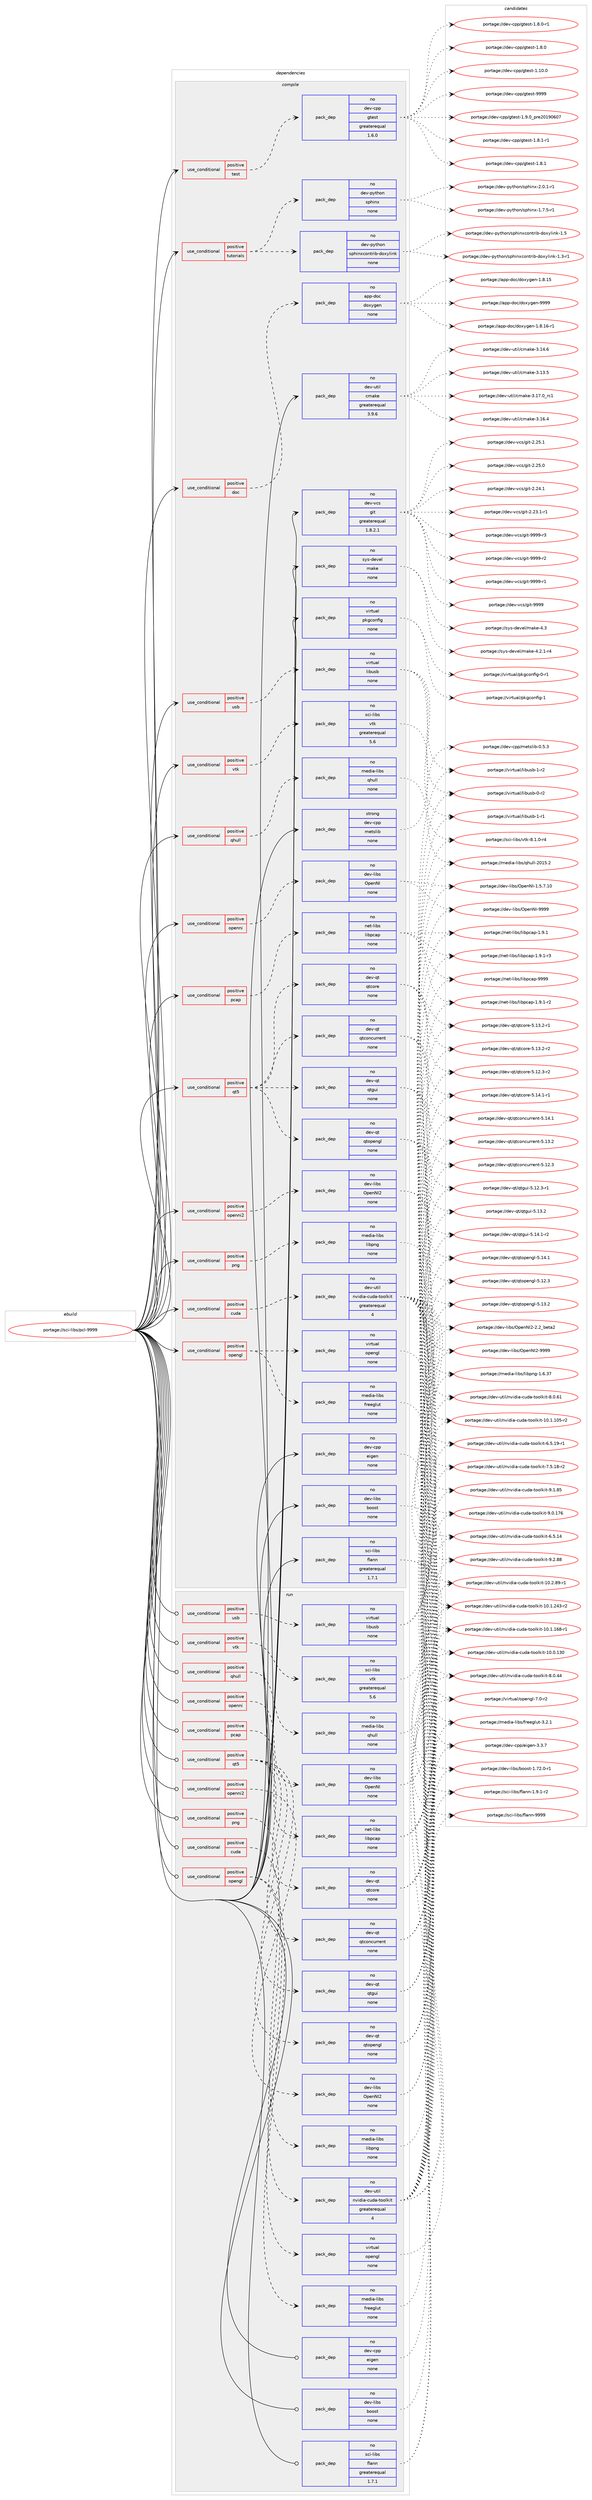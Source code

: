 digraph prolog {

# *************
# Graph options
# *************

newrank=true;
concentrate=true;
compound=true;
graph [rankdir=LR,fontname=Helvetica,fontsize=10,ranksep=1.5];#, ranksep=2.5, nodesep=0.2];
edge  [arrowhead=vee];
node  [fontname=Helvetica,fontsize=10];

# **********
# The ebuild
# **********

subgraph cluster_leftcol {
color=gray;
rank=same;
label=<<i>ebuild</i>>;
id [label="portage://sci-libs/pcl-9999", color=red, width=4, href="../sci-libs/pcl-9999.svg"];
}

# ****************
# The dependencies
# ****************

subgraph cluster_midcol {
color=gray;
label=<<i>dependencies</i>>;
subgraph cluster_compile {
fillcolor="#eeeeee";
style=filled;
label=<<i>compile</i>>;
subgraph cond17605 {
dependency88338 [label=<<TABLE BORDER="0" CELLBORDER="1" CELLSPACING="0" CELLPADDING="4"><TR><TD ROWSPAN="3" CELLPADDING="10">use_conditional</TD></TR><TR><TD>positive</TD></TR><TR><TD>cuda</TD></TR></TABLE>>, shape=none, color=red];
subgraph pack69238 {
dependency88339 [label=<<TABLE BORDER="0" CELLBORDER="1" CELLSPACING="0" CELLPADDING="4" WIDTH="220"><TR><TD ROWSPAN="6" CELLPADDING="30">pack_dep</TD></TR><TR><TD WIDTH="110">no</TD></TR><TR><TD>dev-util</TD></TR><TR><TD>nvidia-cuda-toolkit</TD></TR><TR><TD>greaterequal</TD></TR><TR><TD>4</TD></TR></TABLE>>, shape=none, color=blue];
}
dependency88338:e -> dependency88339:w [weight=20,style="dashed",arrowhead="vee"];
}
id:e -> dependency88338:w [weight=20,style="solid",arrowhead="vee"];
subgraph cond17606 {
dependency88340 [label=<<TABLE BORDER="0" CELLBORDER="1" CELLSPACING="0" CELLPADDING="4"><TR><TD ROWSPAN="3" CELLPADDING="10">use_conditional</TD></TR><TR><TD>positive</TD></TR><TR><TD>doc</TD></TR></TABLE>>, shape=none, color=red];
subgraph pack69239 {
dependency88341 [label=<<TABLE BORDER="0" CELLBORDER="1" CELLSPACING="0" CELLPADDING="4" WIDTH="220"><TR><TD ROWSPAN="6" CELLPADDING="30">pack_dep</TD></TR><TR><TD WIDTH="110">no</TD></TR><TR><TD>app-doc</TD></TR><TR><TD>doxygen</TD></TR><TR><TD>none</TD></TR><TR><TD></TD></TR></TABLE>>, shape=none, color=blue];
}
dependency88340:e -> dependency88341:w [weight=20,style="dashed",arrowhead="vee"];
}
id:e -> dependency88340:w [weight=20,style="solid",arrowhead="vee"];
subgraph cond17607 {
dependency88342 [label=<<TABLE BORDER="0" CELLBORDER="1" CELLSPACING="0" CELLPADDING="4"><TR><TD ROWSPAN="3" CELLPADDING="10">use_conditional</TD></TR><TR><TD>positive</TD></TR><TR><TD>opengl</TD></TR></TABLE>>, shape=none, color=red];
subgraph pack69240 {
dependency88343 [label=<<TABLE BORDER="0" CELLBORDER="1" CELLSPACING="0" CELLPADDING="4" WIDTH="220"><TR><TD ROWSPAN="6" CELLPADDING="30">pack_dep</TD></TR><TR><TD WIDTH="110">no</TD></TR><TR><TD>virtual</TD></TR><TR><TD>opengl</TD></TR><TR><TD>none</TD></TR><TR><TD></TD></TR></TABLE>>, shape=none, color=blue];
}
dependency88342:e -> dependency88343:w [weight=20,style="dashed",arrowhead="vee"];
subgraph pack69241 {
dependency88344 [label=<<TABLE BORDER="0" CELLBORDER="1" CELLSPACING="0" CELLPADDING="4" WIDTH="220"><TR><TD ROWSPAN="6" CELLPADDING="30">pack_dep</TD></TR><TR><TD WIDTH="110">no</TD></TR><TR><TD>media-libs</TD></TR><TR><TD>freeglut</TD></TR><TR><TD>none</TD></TR><TR><TD></TD></TR></TABLE>>, shape=none, color=blue];
}
dependency88342:e -> dependency88344:w [weight=20,style="dashed",arrowhead="vee"];
}
id:e -> dependency88342:w [weight=20,style="solid",arrowhead="vee"];
subgraph cond17608 {
dependency88345 [label=<<TABLE BORDER="0" CELLBORDER="1" CELLSPACING="0" CELLPADDING="4"><TR><TD ROWSPAN="3" CELLPADDING="10">use_conditional</TD></TR><TR><TD>positive</TD></TR><TR><TD>openni</TD></TR></TABLE>>, shape=none, color=red];
subgraph pack69242 {
dependency88346 [label=<<TABLE BORDER="0" CELLBORDER="1" CELLSPACING="0" CELLPADDING="4" WIDTH="220"><TR><TD ROWSPAN="6" CELLPADDING="30">pack_dep</TD></TR><TR><TD WIDTH="110">no</TD></TR><TR><TD>dev-libs</TD></TR><TR><TD>OpenNI</TD></TR><TR><TD>none</TD></TR><TR><TD></TD></TR></TABLE>>, shape=none, color=blue];
}
dependency88345:e -> dependency88346:w [weight=20,style="dashed",arrowhead="vee"];
}
id:e -> dependency88345:w [weight=20,style="solid",arrowhead="vee"];
subgraph cond17609 {
dependency88347 [label=<<TABLE BORDER="0" CELLBORDER="1" CELLSPACING="0" CELLPADDING="4"><TR><TD ROWSPAN="3" CELLPADDING="10">use_conditional</TD></TR><TR><TD>positive</TD></TR><TR><TD>openni2</TD></TR></TABLE>>, shape=none, color=red];
subgraph pack69243 {
dependency88348 [label=<<TABLE BORDER="0" CELLBORDER="1" CELLSPACING="0" CELLPADDING="4" WIDTH="220"><TR><TD ROWSPAN="6" CELLPADDING="30">pack_dep</TD></TR><TR><TD WIDTH="110">no</TD></TR><TR><TD>dev-libs</TD></TR><TR><TD>OpenNI2</TD></TR><TR><TD>none</TD></TR><TR><TD></TD></TR></TABLE>>, shape=none, color=blue];
}
dependency88347:e -> dependency88348:w [weight=20,style="dashed",arrowhead="vee"];
}
id:e -> dependency88347:w [weight=20,style="solid",arrowhead="vee"];
subgraph cond17610 {
dependency88349 [label=<<TABLE BORDER="0" CELLBORDER="1" CELLSPACING="0" CELLPADDING="4"><TR><TD ROWSPAN="3" CELLPADDING="10">use_conditional</TD></TR><TR><TD>positive</TD></TR><TR><TD>pcap</TD></TR></TABLE>>, shape=none, color=red];
subgraph pack69244 {
dependency88350 [label=<<TABLE BORDER="0" CELLBORDER="1" CELLSPACING="0" CELLPADDING="4" WIDTH="220"><TR><TD ROWSPAN="6" CELLPADDING="30">pack_dep</TD></TR><TR><TD WIDTH="110">no</TD></TR><TR><TD>net-libs</TD></TR><TR><TD>libpcap</TD></TR><TR><TD>none</TD></TR><TR><TD></TD></TR></TABLE>>, shape=none, color=blue];
}
dependency88349:e -> dependency88350:w [weight=20,style="dashed",arrowhead="vee"];
}
id:e -> dependency88349:w [weight=20,style="solid",arrowhead="vee"];
subgraph cond17611 {
dependency88351 [label=<<TABLE BORDER="0" CELLBORDER="1" CELLSPACING="0" CELLPADDING="4"><TR><TD ROWSPAN="3" CELLPADDING="10">use_conditional</TD></TR><TR><TD>positive</TD></TR><TR><TD>png</TD></TR></TABLE>>, shape=none, color=red];
subgraph pack69245 {
dependency88352 [label=<<TABLE BORDER="0" CELLBORDER="1" CELLSPACING="0" CELLPADDING="4" WIDTH="220"><TR><TD ROWSPAN="6" CELLPADDING="30">pack_dep</TD></TR><TR><TD WIDTH="110">no</TD></TR><TR><TD>media-libs</TD></TR><TR><TD>libpng</TD></TR><TR><TD>none</TD></TR><TR><TD></TD></TR></TABLE>>, shape=none, color=blue];
}
dependency88351:e -> dependency88352:w [weight=20,style="dashed",arrowhead="vee"];
}
id:e -> dependency88351:w [weight=20,style="solid",arrowhead="vee"];
subgraph cond17612 {
dependency88353 [label=<<TABLE BORDER="0" CELLBORDER="1" CELLSPACING="0" CELLPADDING="4"><TR><TD ROWSPAN="3" CELLPADDING="10">use_conditional</TD></TR><TR><TD>positive</TD></TR><TR><TD>qhull</TD></TR></TABLE>>, shape=none, color=red];
subgraph pack69246 {
dependency88354 [label=<<TABLE BORDER="0" CELLBORDER="1" CELLSPACING="0" CELLPADDING="4" WIDTH="220"><TR><TD ROWSPAN="6" CELLPADDING="30">pack_dep</TD></TR><TR><TD WIDTH="110">no</TD></TR><TR><TD>media-libs</TD></TR><TR><TD>qhull</TD></TR><TR><TD>none</TD></TR><TR><TD></TD></TR></TABLE>>, shape=none, color=blue];
}
dependency88353:e -> dependency88354:w [weight=20,style="dashed",arrowhead="vee"];
}
id:e -> dependency88353:w [weight=20,style="solid",arrowhead="vee"];
subgraph cond17613 {
dependency88355 [label=<<TABLE BORDER="0" CELLBORDER="1" CELLSPACING="0" CELLPADDING="4"><TR><TD ROWSPAN="3" CELLPADDING="10">use_conditional</TD></TR><TR><TD>positive</TD></TR><TR><TD>qt5</TD></TR></TABLE>>, shape=none, color=red];
subgraph pack69247 {
dependency88356 [label=<<TABLE BORDER="0" CELLBORDER="1" CELLSPACING="0" CELLPADDING="4" WIDTH="220"><TR><TD ROWSPAN="6" CELLPADDING="30">pack_dep</TD></TR><TR><TD WIDTH="110">no</TD></TR><TR><TD>dev-qt</TD></TR><TR><TD>qtgui</TD></TR><TR><TD>none</TD></TR><TR><TD></TD></TR></TABLE>>, shape=none, color=blue];
}
dependency88355:e -> dependency88356:w [weight=20,style="dashed",arrowhead="vee"];
subgraph pack69248 {
dependency88357 [label=<<TABLE BORDER="0" CELLBORDER="1" CELLSPACING="0" CELLPADDING="4" WIDTH="220"><TR><TD ROWSPAN="6" CELLPADDING="30">pack_dep</TD></TR><TR><TD WIDTH="110">no</TD></TR><TR><TD>dev-qt</TD></TR><TR><TD>qtcore</TD></TR><TR><TD>none</TD></TR><TR><TD></TD></TR></TABLE>>, shape=none, color=blue];
}
dependency88355:e -> dependency88357:w [weight=20,style="dashed",arrowhead="vee"];
subgraph pack69249 {
dependency88358 [label=<<TABLE BORDER="0" CELLBORDER="1" CELLSPACING="0" CELLPADDING="4" WIDTH="220"><TR><TD ROWSPAN="6" CELLPADDING="30">pack_dep</TD></TR><TR><TD WIDTH="110">no</TD></TR><TR><TD>dev-qt</TD></TR><TR><TD>qtconcurrent</TD></TR><TR><TD>none</TD></TR><TR><TD></TD></TR></TABLE>>, shape=none, color=blue];
}
dependency88355:e -> dependency88358:w [weight=20,style="dashed",arrowhead="vee"];
subgraph pack69250 {
dependency88359 [label=<<TABLE BORDER="0" CELLBORDER="1" CELLSPACING="0" CELLPADDING="4" WIDTH="220"><TR><TD ROWSPAN="6" CELLPADDING="30">pack_dep</TD></TR><TR><TD WIDTH="110">no</TD></TR><TR><TD>dev-qt</TD></TR><TR><TD>qtopengl</TD></TR><TR><TD>none</TD></TR><TR><TD></TD></TR></TABLE>>, shape=none, color=blue];
}
dependency88355:e -> dependency88359:w [weight=20,style="dashed",arrowhead="vee"];
}
id:e -> dependency88355:w [weight=20,style="solid",arrowhead="vee"];
subgraph cond17614 {
dependency88360 [label=<<TABLE BORDER="0" CELLBORDER="1" CELLSPACING="0" CELLPADDING="4"><TR><TD ROWSPAN="3" CELLPADDING="10">use_conditional</TD></TR><TR><TD>positive</TD></TR><TR><TD>test</TD></TR></TABLE>>, shape=none, color=red];
subgraph pack69251 {
dependency88361 [label=<<TABLE BORDER="0" CELLBORDER="1" CELLSPACING="0" CELLPADDING="4" WIDTH="220"><TR><TD ROWSPAN="6" CELLPADDING="30">pack_dep</TD></TR><TR><TD WIDTH="110">no</TD></TR><TR><TD>dev-cpp</TD></TR><TR><TD>gtest</TD></TR><TR><TD>greaterequal</TD></TR><TR><TD>1.6.0</TD></TR></TABLE>>, shape=none, color=blue];
}
dependency88360:e -> dependency88361:w [weight=20,style="dashed",arrowhead="vee"];
}
id:e -> dependency88360:w [weight=20,style="solid",arrowhead="vee"];
subgraph cond17615 {
dependency88362 [label=<<TABLE BORDER="0" CELLBORDER="1" CELLSPACING="0" CELLPADDING="4"><TR><TD ROWSPAN="3" CELLPADDING="10">use_conditional</TD></TR><TR><TD>positive</TD></TR><TR><TD>tutorials</TD></TR></TABLE>>, shape=none, color=red];
subgraph pack69252 {
dependency88363 [label=<<TABLE BORDER="0" CELLBORDER="1" CELLSPACING="0" CELLPADDING="4" WIDTH="220"><TR><TD ROWSPAN="6" CELLPADDING="30">pack_dep</TD></TR><TR><TD WIDTH="110">no</TD></TR><TR><TD>dev-python</TD></TR><TR><TD>sphinx</TD></TR><TR><TD>none</TD></TR><TR><TD></TD></TR></TABLE>>, shape=none, color=blue];
}
dependency88362:e -> dependency88363:w [weight=20,style="dashed",arrowhead="vee"];
subgraph pack69253 {
dependency88364 [label=<<TABLE BORDER="0" CELLBORDER="1" CELLSPACING="0" CELLPADDING="4" WIDTH="220"><TR><TD ROWSPAN="6" CELLPADDING="30">pack_dep</TD></TR><TR><TD WIDTH="110">no</TD></TR><TR><TD>dev-python</TD></TR><TR><TD>sphinxcontrib-doxylink</TD></TR><TR><TD>none</TD></TR><TR><TD></TD></TR></TABLE>>, shape=none, color=blue];
}
dependency88362:e -> dependency88364:w [weight=20,style="dashed",arrowhead="vee"];
}
id:e -> dependency88362:w [weight=20,style="solid",arrowhead="vee"];
subgraph cond17616 {
dependency88365 [label=<<TABLE BORDER="0" CELLBORDER="1" CELLSPACING="0" CELLPADDING="4"><TR><TD ROWSPAN="3" CELLPADDING="10">use_conditional</TD></TR><TR><TD>positive</TD></TR><TR><TD>usb</TD></TR></TABLE>>, shape=none, color=red];
subgraph pack69254 {
dependency88366 [label=<<TABLE BORDER="0" CELLBORDER="1" CELLSPACING="0" CELLPADDING="4" WIDTH="220"><TR><TD ROWSPAN="6" CELLPADDING="30">pack_dep</TD></TR><TR><TD WIDTH="110">no</TD></TR><TR><TD>virtual</TD></TR><TR><TD>libusb</TD></TR><TR><TD>none</TD></TR><TR><TD></TD></TR></TABLE>>, shape=none, color=blue];
}
dependency88365:e -> dependency88366:w [weight=20,style="dashed",arrowhead="vee"];
}
id:e -> dependency88365:w [weight=20,style="solid",arrowhead="vee"];
subgraph cond17617 {
dependency88367 [label=<<TABLE BORDER="0" CELLBORDER="1" CELLSPACING="0" CELLPADDING="4"><TR><TD ROWSPAN="3" CELLPADDING="10">use_conditional</TD></TR><TR><TD>positive</TD></TR><TR><TD>vtk</TD></TR></TABLE>>, shape=none, color=red];
subgraph pack69255 {
dependency88368 [label=<<TABLE BORDER="0" CELLBORDER="1" CELLSPACING="0" CELLPADDING="4" WIDTH="220"><TR><TD ROWSPAN="6" CELLPADDING="30">pack_dep</TD></TR><TR><TD WIDTH="110">no</TD></TR><TR><TD>sci-libs</TD></TR><TR><TD>vtk</TD></TR><TR><TD>greaterequal</TD></TR><TR><TD>5.6</TD></TR></TABLE>>, shape=none, color=blue];
}
dependency88367:e -> dependency88368:w [weight=20,style="dashed",arrowhead="vee"];
}
id:e -> dependency88367:w [weight=20,style="solid",arrowhead="vee"];
subgraph pack69256 {
dependency88369 [label=<<TABLE BORDER="0" CELLBORDER="1" CELLSPACING="0" CELLPADDING="4" WIDTH="220"><TR><TD ROWSPAN="6" CELLPADDING="30">pack_dep</TD></TR><TR><TD WIDTH="110">no</TD></TR><TR><TD>dev-cpp</TD></TR><TR><TD>eigen</TD></TR><TR><TD>none</TD></TR><TR><TD></TD></TR></TABLE>>, shape=none, color=blue];
}
id:e -> dependency88369:w [weight=20,style="solid",arrowhead="vee"];
subgraph pack69257 {
dependency88370 [label=<<TABLE BORDER="0" CELLBORDER="1" CELLSPACING="0" CELLPADDING="4" WIDTH="220"><TR><TD ROWSPAN="6" CELLPADDING="30">pack_dep</TD></TR><TR><TD WIDTH="110">no</TD></TR><TR><TD>dev-libs</TD></TR><TR><TD>boost</TD></TR><TR><TD>none</TD></TR><TR><TD></TD></TR></TABLE>>, shape=none, color=blue];
}
id:e -> dependency88370:w [weight=20,style="solid",arrowhead="vee"];
subgraph pack69258 {
dependency88371 [label=<<TABLE BORDER="0" CELLBORDER="1" CELLSPACING="0" CELLPADDING="4" WIDTH="220"><TR><TD ROWSPAN="6" CELLPADDING="30">pack_dep</TD></TR><TR><TD WIDTH="110">no</TD></TR><TR><TD>dev-util</TD></TR><TR><TD>cmake</TD></TR><TR><TD>greaterequal</TD></TR><TR><TD>3.9.6</TD></TR></TABLE>>, shape=none, color=blue];
}
id:e -> dependency88371:w [weight=20,style="solid",arrowhead="vee"];
subgraph pack69259 {
dependency88372 [label=<<TABLE BORDER="0" CELLBORDER="1" CELLSPACING="0" CELLPADDING="4" WIDTH="220"><TR><TD ROWSPAN="6" CELLPADDING="30">pack_dep</TD></TR><TR><TD WIDTH="110">no</TD></TR><TR><TD>dev-vcs</TD></TR><TR><TD>git</TD></TR><TR><TD>greaterequal</TD></TR><TR><TD>1.8.2.1</TD></TR></TABLE>>, shape=none, color=blue];
}
id:e -> dependency88372:w [weight=20,style="solid",arrowhead="vee"];
subgraph pack69260 {
dependency88373 [label=<<TABLE BORDER="0" CELLBORDER="1" CELLSPACING="0" CELLPADDING="4" WIDTH="220"><TR><TD ROWSPAN="6" CELLPADDING="30">pack_dep</TD></TR><TR><TD WIDTH="110">no</TD></TR><TR><TD>sci-libs</TD></TR><TR><TD>flann</TD></TR><TR><TD>greaterequal</TD></TR><TR><TD>1.7.1</TD></TR></TABLE>>, shape=none, color=blue];
}
id:e -> dependency88373:w [weight=20,style="solid",arrowhead="vee"];
subgraph pack69261 {
dependency88374 [label=<<TABLE BORDER="0" CELLBORDER="1" CELLSPACING="0" CELLPADDING="4" WIDTH="220"><TR><TD ROWSPAN="6" CELLPADDING="30">pack_dep</TD></TR><TR><TD WIDTH="110">no</TD></TR><TR><TD>sys-devel</TD></TR><TR><TD>make</TD></TR><TR><TD>none</TD></TR><TR><TD></TD></TR></TABLE>>, shape=none, color=blue];
}
id:e -> dependency88374:w [weight=20,style="solid",arrowhead="vee"];
subgraph pack69262 {
dependency88375 [label=<<TABLE BORDER="0" CELLBORDER="1" CELLSPACING="0" CELLPADDING="4" WIDTH="220"><TR><TD ROWSPAN="6" CELLPADDING="30">pack_dep</TD></TR><TR><TD WIDTH="110">no</TD></TR><TR><TD>virtual</TD></TR><TR><TD>pkgconfig</TD></TR><TR><TD>none</TD></TR><TR><TD></TD></TR></TABLE>>, shape=none, color=blue];
}
id:e -> dependency88375:w [weight=20,style="solid",arrowhead="vee"];
subgraph pack69263 {
dependency88376 [label=<<TABLE BORDER="0" CELLBORDER="1" CELLSPACING="0" CELLPADDING="4" WIDTH="220"><TR><TD ROWSPAN="6" CELLPADDING="30">pack_dep</TD></TR><TR><TD WIDTH="110">strong</TD></TR><TR><TD>dev-cpp</TD></TR><TR><TD>metslib</TD></TR><TR><TD>none</TD></TR><TR><TD></TD></TR></TABLE>>, shape=none, color=blue];
}
id:e -> dependency88376:w [weight=20,style="solid",arrowhead="vee"];
}
subgraph cluster_compileandrun {
fillcolor="#eeeeee";
style=filled;
label=<<i>compile and run</i>>;
}
subgraph cluster_run {
fillcolor="#eeeeee";
style=filled;
label=<<i>run</i>>;
subgraph cond17618 {
dependency88377 [label=<<TABLE BORDER="0" CELLBORDER="1" CELLSPACING="0" CELLPADDING="4"><TR><TD ROWSPAN="3" CELLPADDING="10">use_conditional</TD></TR><TR><TD>positive</TD></TR><TR><TD>cuda</TD></TR></TABLE>>, shape=none, color=red];
subgraph pack69264 {
dependency88378 [label=<<TABLE BORDER="0" CELLBORDER="1" CELLSPACING="0" CELLPADDING="4" WIDTH="220"><TR><TD ROWSPAN="6" CELLPADDING="30">pack_dep</TD></TR><TR><TD WIDTH="110">no</TD></TR><TR><TD>dev-util</TD></TR><TR><TD>nvidia-cuda-toolkit</TD></TR><TR><TD>greaterequal</TD></TR><TR><TD>4</TD></TR></TABLE>>, shape=none, color=blue];
}
dependency88377:e -> dependency88378:w [weight=20,style="dashed",arrowhead="vee"];
}
id:e -> dependency88377:w [weight=20,style="solid",arrowhead="odot"];
subgraph cond17619 {
dependency88379 [label=<<TABLE BORDER="0" CELLBORDER="1" CELLSPACING="0" CELLPADDING="4"><TR><TD ROWSPAN="3" CELLPADDING="10">use_conditional</TD></TR><TR><TD>positive</TD></TR><TR><TD>opengl</TD></TR></TABLE>>, shape=none, color=red];
subgraph pack69265 {
dependency88380 [label=<<TABLE BORDER="0" CELLBORDER="1" CELLSPACING="0" CELLPADDING="4" WIDTH="220"><TR><TD ROWSPAN="6" CELLPADDING="30">pack_dep</TD></TR><TR><TD WIDTH="110">no</TD></TR><TR><TD>virtual</TD></TR><TR><TD>opengl</TD></TR><TR><TD>none</TD></TR><TR><TD></TD></TR></TABLE>>, shape=none, color=blue];
}
dependency88379:e -> dependency88380:w [weight=20,style="dashed",arrowhead="vee"];
subgraph pack69266 {
dependency88381 [label=<<TABLE BORDER="0" CELLBORDER="1" CELLSPACING="0" CELLPADDING="4" WIDTH="220"><TR><TD ROWSPAN="6" CELLPADDING="30">pack_dep</TD></TR><TR><TD WIDTH="110">no</TD></TR><TR><TD>media-libs</TD></TR><TR><TD>freeglut</TD></TR><TR><TD>none</TD></TR><TR><TD></TD></TR></TABLE>>, shape=none, color=blue];
}
dependency88379:e -> dependency88381:w [weight=20,style="dashed",arrowhead="vee"];
}
id:e -> dependency88379:w [weight=20,style="solid",arrowhead="odot"];
subgraph cond17620 {
dependency88382 [label=<<TABLE BORDER="0" CELLBORDER="1" CELLSPACING="0" CELLPADDING="4"><TR><TD ROWSPAN="3" CELLPADDING="10">use_conditional</TD></TR><TR><TD>positive</TD></TR><TR><TD>openni</TD></TR></TABLE>>, shape=none, color=red];
subgraph pack69267 {
dependency88383 [label=<<TABLE BORDER="0" CELLBORDER="1" CELLSPACING="0" CELLPADDING="4" WIDTH="220"><TR><TD ROWSPAN="6" CELLPADDING="30">pack_dep</TD></TR><TR><TD WIDTH="110">no</TD></TR><TR><TD>dev-libs</TD></TR><TR><TD>OpenNI</TD></TR><TR><TD>none</TD></TR><TR><TD></TD></TR></TABLE>>, shape=none, color=blue];
}
dependency88382:e -> dependency88383:w [weight=20,style="dashed",arrowhead="vee"];
}
id:e -> dependency88382:w [weight=20,style="solid",arrowhead="odot"];
subgraph cond17621 {
dependency88384 [label=<<TABLE BORDER="0" CELLBORDER="1" CELLSPACING="0" CELLPADDING="4"><TR><TD ROWSPAN="3" CELLPADDING="10">use_conditional</TD></TR><TR><TD>positive</TD></TR><TR><TD>openni2</TD></TR></TABLE>>, shape=none, color=red];
subgraph pack69268 {
dependency88385 [label=<<TABLE BORDER="0" CELLBORDER="1" CELLSPACING="0" CELLPADDING="4" WIDTH="220"><TR><TD ROWSPAN="6" CELLPADDING="30">pack_dep</TD></TR><TR><TD WIDTH="110">no</TD></TR><TR><TD>dev-libs</TD></TR><TR><TD>OpenNI2</TD></TR><TR><TD>none</TD></TR><TR><TD></TD></TR></TABLE>>, shape=none, color=blue];
}
dependency88384:e -> dependency88385:w [weight=20,style="dashed",arrowhead="vee"];
}
id:e -> dependency88384:w [weight=20,style="solid",arrowhead="odot"];
subgraph cond17622 {
dependency88386 [label=<<TABLE BORDER="0" CELLBORDER="1" CELLSPACING="0" CELLPADDING="4"><TR><TD ROWSPAN="3" CELLPADDING="10">use_conditional</TD></TR><TR><TD>positive</TD></TR><TR><TD>pcap</TD></TR></TABLE>>, shape=none, color=red];
subgraph pack69269 {
dependency88387 [label=<<TABLE BORDER="0" CELLBORDER="1" CELLSPACING="0" CELLPADDING="4" WIDTH="220"><TR><TD ROWSPAN="6" CELLPADDING="30">pack_dep</TD></TR><TR><TD WIDTH="110">no</TD></TR><TR><TD>net-libs</TD></TR><TR><TD>libpcap</TD></TR><TR><TD>none</TD></TR><TR><TD></TD></TR></TABLE>>, shape=none, color=blue];
}
dependency88386:e -> dependency88387:w [weight=20,style="dashed",arrowhead="vee"];
}
id:e -> dependency88386:w [weight=20,style="solid",arrowhead="odot"];
subgraph cond17623 {
dependency88388 [label=<<TABLE BORDER="0" CELLBORDER="1" CELLSPACING="0" CELLPADDING="4"><TR><TD ROWSPAN="3" CELLPADDING="10">use_conditional</TD></TR><TR><TD>positive</TD></TR><TR><TD>png</TD></TR></TABLE>>, shape=none, color=red];
subgraph pack69270 {
dependency88389 [label=<<TABLE BORDER="0" CELLBORDER="1" CELLSPACING="0" CELLPADDING="4" WIDTH="220"><TR><TD ROWSPAN="6" CELLPADDING="30">pack_dep</TD></TR><TR><TD WIDTH="110">no</TD></TR><TR><TD>media-libs</TD></TR><TR><TD>libpng</TD></TR><TR><TD>none</TD></TR><TR><TD></TD></TR></TABLE>>, shape=none, color=blue];
}
dependency88388:e -> dependency88389:w [weight=20,style="dashed",arrowhead="vee"];
}
id:e -> dependency88388:w [weight=20,style="solid",arrowhead="odot"];
subgraph cond17624 {
dependency88390 [label=<<TABLE BORDER="0" CELLBORDER="1" CELLSPACING="0" CELLPADDING="4"><TR><TD ROWSPAN="3" CELLPADDING="10">use_conditional</TD></TR><TR><TD>positive</TD></TR><TR><TD>qhull</TD></TR></TABLE>>, shape=none, color=red];
subgraph pack69271 {
dependency88391 [label=<<TABLE BORDER="0" CELLBORDER="1" CELLSPACING="0" CELLPADDING="4" WIDTH="220"><TR><TD ROWSPAN="6" CELLPADDING="30">pack_dep</TD></TR><TR><TD WIDTH="110">no</TD></TR><TR><TD>media-libs</TD></TR><TR><TD>qhull</TD></TR><TR><TD>none</TD></TR><TR><TD></TD></TR></TABLE>>, shape=none, color=blue];
}
dependency88390:e -> dependency88391:w [weight=20,style="dashed",arrowhead="vee"];
}
id:e -> dependency88390:w [weight=20,style="solid",arrowhead="odot"];
subgraph cond17625 {
dependency88392 [label=<<TABLE BORDER="0" CELLBORDER="1" CELLSPACING="0" CELLPADDING="4"><TR><TD ROWSPAN="3" CELLPADDING="10">use_conditional</TD></TR><TR><TD>positive</TD></TR><TR><TD>qt5</TD></TR></TABLE>>, shape=none, color=red];
subgraph pack69272 {
dependency88393 [label=<<TABLE BORDER="0" CELLBORDER="1" CELLSPACING="0" CELLPADDING="4" WIDTH="220"><TR><TD ROWSPAN="6" CELLPADDING="30">pack_dep</TD></TR><TR><TD WIDTH="110">no</TD></TR><TR><TD>dev-qt</TD></TR><TR><TD>qtgui</TD></TR><TR><TD>none</TD></TR><TR><TD></TD></TR></TABLE>>, shape=none, color=blue];
}
dependency88392:e -> dependency88393:w [weight=20,style="dashed",arrowhead="vee"];
subgraph pack69273 {
dependency88394 [label=<<TABLE BORDER="0" CELLBORDER="1" CELLSPACING="0" CELLPADDING="4" WIDTH="220"><TR><TD ROWSPAN="6" CELLPADDING="30">pack_dep</TD></TR><TR><TD WIDTH="110">no</TD></TR><TR><TD>dev-qt</TD></TR><TR><TD>qtcore</TD></TR><TR><TD>none</TD></TR><TR><TD></TD></TR></TABLE>>, shape=none, color=blue];
}
dependency88392:e -> dependency88394:w [weight=20,style="dashed",arrowhead="vee"];
subgraph pack69274 {
dependency88395 [label=<<TABLE BORDER="0" CELLBORDER="1" CELLSPACING="0" CELLPADDING="4" WIDTH="220"><TR><TD ROWSPAN="6" CELLPADDING="30">pack_dep</TD></TR><TR><TD WIDTH="110">no</TD></TR><TR><TD>dev-qt</TD></TR><TR><TD>qtconcurrent</TD></TR><TR><TD>none</TD></TR><TR><TD></TD></TR></TABLE>>, shape=none, color=blue];
}
dependency88392:e -> dependency88395:w [weight=20,style="dashed",arrowhead="vee"];
subgraph pack69275 {
dependency88396 [label=<<TABLE BORDER="0" CELLBORDER="1" CELLSPACING="0" CELLPADDING="4" WIDTH="220"><TR><TD ROWSPAN="6" CELLPADDING="30">pack_dep</TD></TR><TR><TD WIDTH="110">no</TD></TR><TR><TD>dev-qt</TD></TR><TR><TD>qtopengl</TD></TR><TR><TD>none</TD></TR><TR><TD></TD></TR></TABLE>>, shape=none, color=blue];
}
dependency88392:e -> dependency88396:w [weight=20,style="dashed",arrowhead="vee"];
}
id:e -> dependency88392:w [weight=20,style="solid",arrowhead="odot"];
subgraph cond17626 {
dependency88397 [label=<<TABLE BORDER="0" CELLBORDER="1" CELLSPACING="0" CELLPADDING="4"><TR><TD ROWSPAN="3" CELLPADDING="10">use_conditional</TD></TR><TR><TD>positive</TD></TR><TR><TD>usb</TD></TR></TABLE>>, shape=none, color=red];
subgraph pack69276 {
dependency88398 [label=<<TABLE BORDER="0" CELLBORDER="1" CELLSPACING="0" CELLPADDING="4" WIDTH="220"><TR><TD ROWSPAN="6" CELLPADDING="30">pack_dep</TD></TR><TR><TD WIDTH="110">no</TD></TR><TR><TD>virtual</TD></TR><TR><TD>libusb</TD></TR><TR><TD>none</TD></TR><TR><TD></TD></TR></TABLE>>, shape=none, color=blue];
}
dependency88397:e -> dependency88398:w [weight=20,style="dashed",arrowhead="vee"];
}
id:e -> dependency88397:w [weight=20,style="solid",arrowhead="odot"];
subgraph cond17627 {
dependency88399 [label=<<TABLE BORDER="0" CELLBORDER="1" CELLSPACING="0" CELLPADDING="4"><TR><TD ROWSPAN="3" CELLPADDING="10">use_conditional</TD></TR><TR><TD>positive</TD></TR><TR><TD>vtk</TD></TR></TABLE>>, shape=none, color=red];
subgraph pack69277 {
dependency88400 [label=<<TABLE BORDER="0" CELLBORDER="1" CELLSPACING="0" CELLPADDING="4" WIDTH="220"><TR><TD ROWSPAN="6" CELLPADDING="30">pack_dep</TD></TR><TR><TD WIDTH="110">no</TD></TR><TR><TD>sci-libs</TD></TR><TR><TD>vtk</TD></TR><TR><TD>greaterequal</TD></TR><TR><TD>5.6</TD></TR></TABLE>>, shape=none, color=blue];
}
dependency88399:e -> dependency88400:w [weight=20,style="dashed",arrowhead="vee"];
}
id:e -> dependency88399:w [weight=20,style="solid",arrowhead="odot"];
subgraph pack69278 {
dependency88401 [label=<<TABLE BORDER="0" CELLBORDER="1" CELLSPACING="0" CELLPADDING="4" WIDTH="220"><TR><TD ROWSPAN="6" CELLPADDING="30">pack_dep</TD></TR><TR><TD WIDTH="110">no</TD></TR><TR><TD>dev-cpp</TD></TR><TR><TD>eigen</TD></TR><TR><TD>none</TD></TR><TR><TD></TD></TR></TABLE>>, shape=none, color=blue];
}
id:e -> dependency88401:w [weight=20,style="solid",arrowhead="odot"];
subgraph pack69279 {
dependency88402 [label=<<TABLE BORDER="0" CELLBORDER="1" CELLSPACING="0" CELLPADDING="4" WIDTH="220"><TR><TD ROWSPAN="6" CELLPADDING="30">pack_dep</TD></TR><TR><TD WIDTH="110">no</TD></TR><TR><TD>dev-libs</TD></TR><TR><TD>boost</TD></TR><TR><TD>none</TD></TR><TR><TD></TD></TR></TABLE>>, shape=none, color=blue];
}
id:e -> dependency88402:w [weight=20,style="solid",arrowhead="odot"];
subgraph pack69280 {
dependency88403 [label=<<TABLE BORDER="0" CELLBORDER="1" CELLSPACING="0" CELLPADDING="4" WIDTH="220"><TR><TD ROWSPAN="6" CELLPADDING="30">pack_dep</TD></TR><TR><TD WIDTH="110">no</TD></TR><TR><TD>sci-libs</TD></TR><TR><TD>flann</TD></TR><TR><TD>greaterequal</TD></TR><TR><TD>1.7.1</TD></TR></TABLE>>, shape=none, color=blue];
}
id:e -> dependency88403:w [weight=20,style="solid",arrowhead="odot"];
}
}

# **************
# The candidates
# **************

subgraph cluster_choices {
rank=same;
color=gray;
label=<<i>candidates</i>>;

subgraph choice69238 {
color=black;
nodesep=1;
choice1001011184511711610510847110118105100105974599117100974511611111110810710511645574650465656 [label="portage://dev-util/nvidia-cuda-toolkit-9.2.88", color=red, width=4,href="../dev-util/nvidia-cuda-toolkit-9.2.88.svg"];
choice1001011184511711610510847110118105100105974599117100974511611111110810710511645574649465653 [label="portage://dev-util/nvidia-cuda-toolkit-9.1.85", color=red, width=4,href="../dev-util/nvidia-cuda-toolkit-9.1.85.svg"];
choice100101118451171161051084711011810510010597459911710097451161111111081071051164557464846495554 [label="portage://dev-util/nvidia-cuda-toolkit-9.0.176", color=red, width=4,href="../dev-util/nvidia-cuda-toolkit-9.0.176.svg"];
choice1001011184511711610510847110118105100105974599117100974511611111110810710511645564648465449 [label="portage://dev-util/nvidia-cuda-toolkit-8.0.61", color=red, width=4,href="../dev-util/nvidia-cuda-toolkit-8.0.61.svg"];
choice1001011184511711610510847110118105100105974599117100974511611111110810710511645564648465252 [label="portage://dev-util/nvidia-cuda-toolkit-8.0.44", color=red, width=4,href="../dev-util/nvidia-cuda-toolkit-8.0.44.svg"];
choice10010111845117116105108471101181051001059745991171009745116111111108107105116455546534649564511450 [label="portage://dev-util/nvidia-cuda-toolkit-7.5.18-r2", color=red, width=4,href="../dev-util/nvidia-cuda-toolkit-7.5.18-r2.svg"];
choice10010111845117116105108471101181051001059745991171009745116111111108107105116455446534649574511449 [label="portage://dev-util/nvidia-cuda-toolkit-6.5.19-r1", color=red, width=4,href="../dev-util/nvidia-cuda-toolkit-6.5.19-r1.svg"];
choice1001011184511711610510847110118105100105974599117100974511611111110810710511645544653464952 [label="portage://dev-util/nvidia-cuda-toolkit-6.5.14", color=red, width=4,href="../dev-util/nvidia-cuda-toolkit-6.5.14.svg"];
choice1001011184511711610510847110118105100105974599117100974511611111110810710511645494846504656574511449 [label="portage://dev-util/nvidia-cuda-toolkit-10.2.89-r1", color=red, width=4,href="../dev-util/nvidia-cuda-toolkit-10.2.89-r1.svg"];
choice100101118451171161051084711011810510010597459911710097451161111111081071051164549484649465052514511450 [label="portage://dev-util/nvidia-cuda-toolkit-10.1.243-r2", color=red, width=4,href="../dev-util/nvidia-cuda-toolkit-10.1.243-r2.svg"];
choice100101118451171161051084711011810510010597459911710097451161111111081071051164549484649464954564511449 [label="portage://dev-util/nvidia-cuda-toolkit-10.1.168-r1", color=red, width=4,href="../dev-util/nvidia-cuda-toolkit-10.1.168-r1.svg"];
choice100101118451171161051084711011810510010597459911710097451161111111081071051164549484649464948534511450 [label="portage://dev-util/nvidia-cuda-toolkit-10.1.105-r2", color=red, width=4,href="../dev-util/nvidia-cuda-toolkit-10.1.105-r2.svg"];
choice10010111845117116105108471101181051001059745991171009745116111111108107105116454948464846495148 [label="portage://dev-util/nvidia-cuda-toolkit-10.0.130", color=red, width=4,href="../dev-util/nvidia-cuda-toolkit-10.0.130.svg"];
dependency88339:e -> choice1001011184511711610510847110118105100105974599117100974511611111110810710511645574650465656:w [style=dotted,weight="100"];
dependency88339:e -> choice1001011184511711610510847110118105100105974599117100974511611111110810710511645574649465653:w [style=dotted,weight="100"];
dependency88339:e -> choice100101118451171161051084711011810510010597459911710097451161111111081071051164557464846495554:w [style=dotted,weight="100"];
dependency88339:e -> choice1001011184511711610510847110118105100105974599117100974511611111110810710511645564648465449:w [style=dotted,weight="100"];
dependency88339:e -> choice1001011184511711610510847110118105100105974599117100974511611111110810710511645564648465252:w [style=dotted,weight="100"];
dependency88339:e -> choice10010111845117116105108471101181051001059745991171009745116111111108107105116455546534649564511450:w [style=dotted,weight="100"];
dependency88339:e -> choice10010111845117116105108471101181051001059745991171009745116111111108107105116455446534649574511449:w [style=dotted,weight="100"];
dependency88339:e -> choice1001011184511711610510847110118105100105974599117100974511611111110810710511645544653464952:w [style=dotted,weight="100"];
dependency88339:e -> choice1001011184511711610510847110118105100105974599117100974511611111110810710511645494846504656574511449:w [style=dotted,weight="100"];
dependency88339:e -> choice100101118451171161051084711011810510010597459911710097451161111111081071051164549484649465052514511450:w [style=dotted,weight="100"];
dependency88339:e -> choice100101118451171161051084711011810510010597459911710097451161111111081071051164549484649464954564511449:w [style=dotted,weight="100"];
dependency88339:e -> choice100101118451171161051084711011810510010597459911710097451161111111081071051164549484649464948534511450:w [style=dotted,weight="100"];
dependency88339:e -> choice10010111845117116105108471101181051001059745991171009745116111111108107105116454948464846495148:w [style=dotted,weight="100"];
}
subgraph choice69239 {
color=black;
nodesep=1;
choice971121124510011199471001111201211031011104557575757 [label="portage://app-doc/doxygen-9999", color=red, width=4,href="../app-doc/doxygen-9999.svg"];
choice97112112451001119947100111120121103101110454946564649544511449 [label="portage://app-doc/doxygen-1.8.16-r1", color=red, width=4,href="../app-doc/doxygen-1.8.16-r1.svg"];
choice9711211245100111994710011112012110310111045494656464953 [label="portage://app-doc/doxygen-1.8.15", color=red, width=4,href="../app-doc/doxygen-1.8.15.svg"];
dependency88341:e -> choice971121124510011199471001111201211031011104557575757:w [style=dotted,weight="100"];
dependency88341:e -> choice97112112451001119947100111120121103101110454946564649544511449:w [style=dotted,weight="100"];
dependency88341:e -> choice9711211245100111994710011112012110310111045494656464953:w [style=dotted,weight="100"];
}
subgraph choice69240 {
color=black;
nodesep=1;
choice1181051141161179710847111112101110103108455546484511450 [label="portage://virtual/opengl-7.0-r2", color=red, width=4,href="../virtual/opengl-7.0-r2.svg"];
dependency88343:e -> choice1181051141161179710847111112101110103108455546484511450:w [style=dotted,weight="100"];
}
subgraph choice69241 {
color=black;
nodesep=1;
choice10910110010597451081059811547102114101101103108117116455146504649 [label="portage://media-libs/freeglut-3.2.1", color=red, width=4,href="../media-libs/freeglut-3.2.1.svg"];
dependency88344:e -> choice10910110010597451081059811547102114101101103108117116455146504649:w [style=dotted,weight="100"];
}
subgraph choice69242 {
color=black;
nodesep=1;
choice1001011184510810598115477911210111078734557575757 [label="portage://dev-libs/OpenNI-9999", color=red, width=4,href="../dev-libs/OpenNI-9999.svg"];
choice100101118451081059811547791121011107873454946534655464948 [label="portage://dev-libs/OpenNI-1.5.7.10", color=red, width=4,href="../dev-libs/OpenNI-1.5.7.10.svg"];
dependency88346:e -> choice1001011184510810598115477911210111078734557575757:w [style=dotted,weight="100"];
dependency88346:e -> choice100101118451081059811547791121011107873454946534655464948:w [style=dotted,weight="100"];
}
subgraph choice69243 {
color=black;
nodesep=1;
choice100101118451081059811547791121011107873504557575757 [label="portage://dev-libs/OpenNI2-9999", color=red, width=4,href="../dev-libs/OpenNI2-9999.svg"];
choice100101118451081059811547791121011107873504550465095981011169750 [label="portage://dev-libs/OpenNI2-2.2_beta2", color=red, width=4,href="../dev-libs/OpenNI2-2.2_beta2.svg"];
dependency88348:e -> choice100101118451081059811547791121011107873504557575757:w [style=dotted,weight="100"];
dependency88348:e -> choice100101118451081059811547791121011107873504550465095981011169750:w [style=dotted,weight="100"];
}
subgraph choice69244 {
color=black;
nodesep=1;
choice1101011164510810598115471081059811299971124557575757 [label="portage://net-libs/libpcap-9999", color=red, width=4,href="../net-libs/libpcap-9999.svg"];
choice1101011164510810598115471081059811299971124549465746494511451 [label="portage://net-libs/libpcap-1.9.1-r3", color=red, width=4,href="../net-libs/libpcap-1.9.1-r3.svg"];
choice1101011164510810598115471081059811299971124549465746494511450 [label="portage://net-libs/libpcap-1.9.1-r2", color=red, width=4,href="../net-libs/libpcap-1.9.1-r2.svg"];
choice110101116451081059811547108105981129997112454946574649 [label="portage://net-libs/libpcap-1.9.1", color=red, width=4,href="../net-libs/libpcap-1.9.1.svg"];
dependency88350:e -> choice1101011164510810598115471081059811299971124557575757:w [style=dotted,weight="100"];
dependency88350:e -> choice1101011164510810598115471081059811299971124549465746494511451:w [style=dotted,weight="100"];
dependency88350:e -> choice1101011164510810598115471081059811299971124549465746494511450:w [style=dotted,weight="100"];
dependency88350:e -> choice110101116451081059811547108105981129997112454946574649:w [style=dotted,weight="100"];
}
subgraph choice69245 {
color=black;
nodesep=1;
choice109101100105974510810598115471081059811211010345494654465155 [label="portage://media-libs/libpng-1.6.37", color=red, width=4,href="../media-libs/libpng-1.6.37.svg"];
dependency88352:e -> choice109101100105974510810598115471081059811211010345494654465155:w [style=dotted,weight="100"];
}
subgraph choice69246 {
color=black;
nodesep=1;
choice1091011001059745108105981154711310411710810845504849534650 [label="portage://media-libs/qhull-2015.2", color=red, width=4,href="../media-libs/qhull-2015.2.svg"];
dependency88354:e -> choice1091011001059745108105981154711310411710810845504849534650:w [style=dotted,weight="100"];
}
subgraph choice69247 {
color=black;
nodesep=1;
choice1001011184511311647113116103117105455346495246494511450 [label="portage://dev-qt/qtgui-5.14.1-r2", color=red, width=4,href="../dev-qt/qtgui-5.14.1-r2.svg"];
choice100101118451131164711311610311710545534649514650 [label="portage://dev-qt/qtgui-5.13.2", color=red, width=4,href="../dev-qt/qtgui-5.13.2.svg"];
choice1001011184511311647113116103117105455346495046514511449 [label="portage://dev-qt/qtgui-5.12.3-r1", color=red, width=4,href="../dev-qt/qtgui-5.12.3-r1.svg"];
dependency88356:e -> choice1001011184511311647113116103117105455346495246494511450:w [style=dotted,weight="100"];
dependency88356:e -> choice100101118451131164711311610311710545534649514650:w [style=dotted,weight="100"];
dependency88356:e -> choice1001011184511311647113116103117105455346495046514511449:w [style=dotted,weight="100"];
}
subgraph choice69248 {
color=black;
nodesep=1;
choice100101118451131164711311699111114101455346495246494511449 [label="portage://dev-qt/qtcore-5.14.1-r1", color=red, width=4,href="../dev-qt/qtcore-5.14.1-r1.svg"];
choice100101118451131164711311699111114101455346495146504511450 [label="portage://dev-qt/qtcore-5.13.2-r2", color=red, width=4,href="../dev-qt/qtcore-5.13.2-r2.svg"];
choice100101118451131164711311699111114101455346495146504511449 [label="portage://dev-qt/qtcore-5.13.2-r1", color=red, width=4,href="../dev-qt/qtcore-5.13.2-r1.svg"];
choice100101118451131164711311699111114101455346495046514511450 [label="portage://dev-qt/qtcore-5.12.3-r2", color=red, width=4,href="../dev-qt/qtcore-5.12.3-r2.svg"];
dependency88357:e -> choice100101118451131164711311699111114101455346495246494511449:w [style=dotted,weight="100"];
dependency88357:e -> choice100101118451131164711311699111114101455346495146504511450:w [style=dotted,weight="100"];
dependency88357:e -> choice100101118451131164711311699111114101455346495146504511449:w [style=dotted,weight="100"];
dependency88357:e -> choice100101118451131164711311699111114101455346495046514511450:w [style=dotted,weight="100"];
}
subgraph choice69249 {
color=black;
nodesep=1;
choice1001011184511311647113116991111109911711411410111011645534649524649 [label="portage://dev-qt/qtconcurrent-5.14.1", color=red, width=4,href="../dev-qt/qtconcurrent-5.14.1.svg"];
choice1001011184511311647113116991111109911711411410111011645534649514650 [label="portage://dev-qt/qtconcurrent-5.13.2", color=red, width=4,href="../dev-qt/qtconcurrent-5.13.2.svg"];
choice1001011184511311647113116991111109911711411410111011645534649504651 [label="portage://dev-qt/qtconcurrent-5.12.3", color=red, width=4,href="../dev-qt/qtconcurrent-5.12.3.svg"];
dependency88358:e -> choice1001011184511311647113116991111109911711411410111011645534649524649:w [style=dotted,weight="100"];
dependency88358:e -> choice1001011184511311647113116991111109911711411410111011645534649514650:w [style=dotted,weight="100"];
dependency88358:e -> choice1001011184511311647113116991111109911711411410111011645534649504651:w [style=dotted,weight="100"];
}
subgraph choice69250 {
color=black;
nodesep=1;
choice100101118451131164711311611111210111010310845534649524649 [label="portage://dev-qt/qtopengl-5.14.1", color=red, width=4,href="../dev-qt/qtopengl-5.14.1.svg"];
choice100101118451131164711311611111210111010310845534649514650 [label="portage://dev-qt/qtopengl-5.13.2", color=red, width=4,href="../dev-qt/qtopengl-5.13.2.svg"];
choice100101118451131164711311611111210111010310845534649504651 [label="portage://dev-qt/qtopengl-5.12.3", color=red, width=4,href="../dev-qt/qtopengl-5.12.3.svg"];
dependency88359:e -> choice100101118451131164711311611111210111010310845534649524649:w [style=dotted,weight="100"];
dependency88359:e -> choice100101118451131164711311611111210111010310845534649514650:w [style=dotted,weight="100"];
dependency88359:e -> choice100101118451131164711311611111210111010310845534649504651:w [style=dotted,weight="100"];
}
subgraph choice69251 {
color=black;
nodesep=1;
choice1001011184599112112471031161011151164557575757 [label="portage://dev-cpp/gtest-9999", color=red, width=4,href="../dev-cpp/gtest-9999.svg"];
choice100101118459911211247103116101115116454946574648951121141015048495748544855 [label="portage://dev-cpp/gtest-1.9.0_pre20190607", color=red, width=4,href="../dev-cpp/gtest-1.9.0_pre20190607.svg"];
choice1001011184599112112471031161011151164549465646494511449 [label="portage://dev-cpp/gtest-1.8.1-r1", color=red, width=4,href="../dev-cpp/gtest-1.8.1-r1.svg"];
choice100101118459911211247103116101115116454946564649 [label="portage://dev-cpp/gtest-1.8.1", color=red, width=4,href="../dev-cpp/gtest-1.8.1.svg"];
choice1001011184599112112471031161011151164549465646484511449 [label="portage://dev-cpp/gtest-1.8.0-r1", color=red, width=4,href="../dev-cpp/gtest-1.8.0-r1.svg"];
choice100101118459911211247103116101115116454946564648 [label="portage://dev-cpp/gtest-1.8.0", color=red, width=4,href="../dev-cpp/gtest-1.8.0.svg"];
choice10010111845991121124710311610111511645494649484648 [label="portage://dev-cpp/gtest-1.10.0", color=red, width=4,href="../dev-cpp/gtest-1.10.0.svg"];
dependency88361:e -> choice1001011184599112112471031161011151164557575757:w [style=dotted,weight="100"];
dependency88361:e -> choice100101118459911211247103116101115116454946574648951121141015048495748544855:w [style=dotted,weight="100"];
dependency88361:e -> choice1001011184599112112471031161011151164549465646494511449:w [style=dotted,weight="100"];
dependency88361:e -> choice100101118459911211247103116101115116454946564649:w [style=dotted,weight="100"];
dependency88361:e -> choice1001011184599112112471031161011151164549465646484511449:w [style=dotted,weight="100"];
dependency88361:e -> choice100101118459911211247103116101115116454946564648:w [style=dotted,weight="100"];
dependency88361:e -> choice10010111845991121124710311610111511645494649484648:w [style=dotted,weight="100"];
}
subgraph choice69252 {
color=black;
nodesep=1;
choice10010111845112121116104111110471151121041051101204550464846494511449 [label="portage://dev-python/sphinx-2.0.1-r1", color=red, width=4,href="../dev-python/sphinx-2.0.1-r1.svg"];
choice10010111845112121116104111110471151121041051101204549465546534511449 [label="portage://dev-python/sphinx-1.7.5-r1", color=red, width=4,href="../dev-python/sphinx-1.7.5-r1.svg"];
dependency88363:e -> choice10010111845112121116104111110471151121041051101204550464846494511449:w [style=dotted,weight="100"];
dependency88363:e -> choice10010111845112121116104111110471151121041051101204549465546534511449:w [style=dotted,weight="100"];
}
subgraph choice69253 {
color=black;
nodesep=1;
choice100101118451121211161041111104711511210410511012099111110116114105984510011112012110810511010745494653 [label="portage://dev-python/sphinxcontrib-doxylink-1.5", color=red, width=4,href="../dev-python/sphinxcontrib-doxylink-1.5.svg"];
choice1001011184511212111610411111047115112104105110120991111101161141059845100111120121108105110107454946514511449 [label="portage://dev-python/sphinxcontrib-doxylink-1.3-r1", color=red, width=4,href="../dev-python/sphinxcontrib-doxylink-1.3-r1.svg"];
dependency88364:e -> choice100101118451121211161041111104711511210410511012099111110116114105984510011112012110810511010745494653:w [style=dotted,weight="100"];
dependency88364:e -> choice1001011184511212111610411111047115112104105110120991111101161141059845100111120121108105110107454946514511449:w [style=dotted,weight="100"];
}
subgraph choice69254 {
color=black;
nodesep=1;
choice1181051141161179710847108105981171159845494511450 [label="portage://virtual/libusb-1-r2", color=red, width=4,href="../virtual/libusb-1-r2.svg"];
choice1181051141161179710847108105981171159845494511449 [label="portage://virtual/libusb-1-r1", color=red, width=4,href="../virtual/libusb-1-r1.svg"];
choice1181051141161179710847108105981171159845484511450 [label="portage://virtual/libusb-0-r2", color=red, width=4,href="../virtual/libusb-0-r2.svg"];
dependency88366:e -> choice1181051141161179710847108105981171159845494511450:w [style=dotted,weight="100"];
dependency88366:e -> choice1181051141161179710847108105981171159845494511449:w [style=dotted,weight="100"];
dependency88366:e -> choice1181051141161179710847108105981171159845484511450:w [style=dotted,weight="100"];
}
subgraph choice69255 {
color=black;
nodesep=1;
choice115991054510810598115471181161074556464946484511452 [label="portage://sci-libs/vtk-8.1.0-r4", color=red, width=4,href="../sci-libs/vtk-8.1.0-r4.svg"];
dependency88368:e -> choice115991054510810598115471181161074556464946484511452:w [style=dotted,weight="100"];
}
subgraph choice69256 {
color=black;
nodesep=1;
choice100101118459911211247101105103101110455146514655 [label="portage://dev-cpp/eigen-3.3.7", color=red, width=4,href="../dev-cpp/eigen-3.3.7.svg"];
dependency88369:e -> choice100101118459911211247101105103101110455146514655:w [style=dotted,weight="100"];
}
subgraph choice69257 {
color=black;
nodesep=1;
choice10010111845108105981154798111111115116454946555046484511449 [label="portage://dev-libs/boost-1.72.0-r1", color=red, width=4,href="../dev-libs/boost-1.72.0-r1.svg"];
dependency88370:e -> choice10010111845108105981154798111111115116454946555046484511449:w [style=dotted,weight="100"];
}
subgraph choice69258 {
color=black;
nodesep=1;
choice1001011184511711610510847991099710710145514649554648951149949 [label="portage://dev-util/cmake-3.17.0_rc1", color=red, width=4,href="../dev-util/cmake-3.17.0_rc1.svg"];
choice1001011184511711610510847991099710710145514649544652 [label="portage://dev-util/cmake-3.16.4", color=red, width=4,href="../dev-util/cmake-3.16.4.svg"];
choice1001011184511711610510847991099710710145514649524654 [label="portage://dev-util/cmake-3.14.6", color=red, width=4,href="../dev-util/cmake-3.14.6.svg"];
choice1001011184511711610510847991099710710145514649514653 [label="portage://dev-util/cmake-3.13.5", color=red, width=4,href="../dev-util/cmake-3.13.5.svg"];
dependency88371:e -> choice1001011184511711610510847991099710710145514649554648951149949:w [style=dotted,weight="100"];
dependency88371:e -> choice1001011184511711610510847991099710710145514649544652:w [style=dotted,weight="100"];
dependency88371:e -> choice1001011184511711610510847991099710710145514649524654:w [style=dotted,weight="100"];
dependency88371:e -> choice1001011184511711610510847991099710710145514649514653:w [style=dotted,weight="100"];
}
subgraph choice69259 {
color=black;
nodesep=1;
choice10010111845118991154710310511645575757574511451 [label="portage://dev-vcs/git-9999-r3", color=red, width=4,href="../dev-vcs/git-9999-r3.svg"];
choice10010111845118991154710310511645575757574511450 [label="portage://dev-vcs/git-9999-r2", color=red, width=4,href="../dev-vcs/git-9999-r2.svg"];
choice10010111845118991154710310511645575757574511449 [label="portage://dev-vcs/git-9999-r1", color=red, width=4,href="../dev-vcs/git-9999-r1.svg"];
choice1001011184511899115471031051164557575757 [label="portage://dev-vcs/git-9999", color=red, width=4,href="../dev-vcs/git-9999.svg"];
choice10010111845118991154710310511645504650534649 [label="portage://dev-vcs/git-2.25.1", color=red, width=4,href="../dev-vcs/git-2.25.1.svg"];
choice10010111845118991154710310511645504650534648 [label="portage://dev-vcs/git-2.25.0", color=red, width=4,href="../dev-vcs/git-2.25.0.svg"];
choice10010111845118991154710310511645504650524649 [label="portage://dev-vcs/git-2.24.1", color=red, width=4,href="../dev-vcs/git-2.24.1.svg"];
choice100101118451189911547103105116455046505146494511449 [label="portage://dev-vcs/git-2.23.1-r1", color=red, width=4,href="../dev-vcs/git-2.23.1-r1.svg"];
dependency88372:e -> choice10010111845118991154710310511645575757574511451:w [style=dotted,weight="100"];
dependency88372:e -> choice10010111845118991154710310511645575757574511450:w [style=dotted,weight="100"];
dependency88372:e -> choice10010111845118991154710310511645575757574511449:w [style=dotted,weight="100"];
dependency88372:e -> choice1001011184511899115471031051164557575757:w [style=dotted,weight="100"];
dependency88372:e -> choice10010111845118991154710310511645504650534649:w [style=dotted,weight="100"];
dependency88372:e -> choice10010111845118991154710310511645504650534648:w [style=dotted,weight="100"];
dependency88372:e -> choice10010111845118991154710310511645504650524649:w [style=dotted,weight="100"];
dependency88372:e -> choice100101118451189911547103105116455046505146494511449:w [style=dotted,weight="100"];
}
subgraph choice69260 {
color=black;
nodesep=1;
choice11599105451081059811547102108971101104557575757 [label="portage://sci-libs/flann-9999", color=red, width=4,href="../sci-libs/flann-9999.svg"];
choice11599105451081059811547102108971101104549465746494511450 [label="portage://sci-libs/flann-1.9.1-r2", color=red, width=4,href="../sci-libs/flann-1.9.1-r2.svg"];
dependency88373:e -> choice11599105451081059811547102108971101104557575757:w [style=dotted,weight="100"];
dependency88373:e -> choice11599105451081059811547102108971101104549465746494511450:w [style=dotted,weight="100"];
}
subgraph choice69261 {
color=black;
nodesep=1;
choice11512111545100101118101108471099710710145524651 [label="portage://sys-devel/make-4.3", color=red, width=4,href="../sys-devel/make-4.3.svg"];
choice1151211154510010111810110847109971071014552465046494511452 [label="portage://sys-devel/make-4.2.1-r4", color=red, width=4,href="../sys-devel/make-4.2.1-r4.svg"];
dependency88374:e -> choice11512111545100101118101108471099710710145524651:w [style=dotted,weight="100"];
dependency88374:e -> choice1151211154510010111810110847109971071014552465046494511452:w [style=dotted,weight="100"];
}
subgraph choice69262 {
color=black;
nodesep=1;
choice1181051141161179710847112107103991111101021051034549 [label="portage://virtual/pkgconfig-1", color=red, width=4,href="../virtual/pkgconfig-1.svg"];
choice11810511411611797108471121071039911111010210510345484511449 [label="portage://virtual/pkgconfig-0-r1", color=red, width=4,href="../virtual/pkgconfig-0-r1.svg"];
dependency88375:e -> choice1181051141161179710847112107103991111101021051034549:w [style=dotted,weight="100"];
dependency88375:e -> choice11810511411611797108471121071039911111010210510345484511449:w [style=dotted,weight="100"];
}
subgraph choice69263 {
color=black;
nodesep=1;
choice10010111845991121124710910111611510810598454846534651 [label="portage://dev-cpp/metslib-0.5.3", color=red, width=4,href="../dev-cpp/metslib-0.5.3.svg"];
dependency88376:e -> choice10010111845991121124710910111611510810598454846534651:w [style=dotted,weight="100"];
}
subgraph choice69264 {
color=black;
nodesep=1;
choice1001011184511711610510847110118105100105974599117100974511611111110810710511645574650465656 [label="portage://dev-util/nvidia-cuda-toolkit-9.2.88", color=red, width=4,href="../dev-util/nvidia-cuda-toolkit-9.2.88.svg"];
choice1001011184511711610510847110118105100105974599117100974511611111110810710511645574649465653 [label="portage://dev-util/nvidia-cuda-toolkit-9.1.85", color=red, width=4,href="../dev-util/nvidia-cuda-toolkit-9.1.85.svg"];
choice100101118451171161051084711011810510010597459911710097451161111111081071051164557464846495554 [label="portage://dev-util/nvidia-cuda-toolkit-9.0.176", color=red, width=4,href="../dev-util/nvidia-cuda-toolkit-9.0.176.svg"];
choice1001011184511711610510847110118105100105974599117100974511611111110810710511645564648465449 [label="portage://dev-util/nvidia-cuda-toolkit-8.0.61", color=red, width=4,href="../dev-util/nvidia-cuda-toolkit-8.0.61.svg"];
choice1001011184511711610510847110118105100105974599117100974511611111110810710511645564648465252 [label="portage://dev-util/nvidia-cuda-toolkit-8.0.44", color=red, width=4,href="../dev-util/nvidia-cuda-toolkit-8.0.44.svg"];
choice10010111845117116105108471101181051001059745991171009745116111111108107105116455546534649564511450 [label="portage://dev-util/nvidia-cuda-toolkit-7.5.18-r2", color=red, width=4,href="../dev-util/nvidia-cuda-toolkit-7.5.18-r2.svg"];
choice10010111845117116105108471101181051001059745991171009745116111111108107105116455446534649574511449 [label="portage://dev-util/nvidia-cuda-toolkit-6.5.19-r1", color=red, width=4,href="../dev-util/nvidia-cuda-toolkit-6.5.19-r1.svg"];
choice1001011184511711610510847110118105100105974599117100974511611111110810710511645544653464952 [label="portage://dev-util/nvidia-cuda-toolkit-6.5.14", color=red, width=4,href="../dev-util/nvidia-cuda-toolkit-6.5.14.svg"];
choice1001011184511711610510847110118105100105974599117100974511611111110810710511645494846504656574511449 [label="portage://dev-util/nvidia-cuda-toolkit-10.2.89-r1", color=red, width=4,href="../dev-util/nvidia-cuda-toolkit-10.2.89-r1.svg"];
choice100101118451171161051084711011810510010597459911710097451161111111081071051164549484649465052514511450 [label="portage://dev-util/nvidia-cuda-toolkit-10.1.243-r2", color=red, width=4,href="../dev-util/nvidia-cuda-toolkit-10.1.243-r2.svg"];
choice100101118451171161051084711011810510010597459911710097451161111111081071051164549484649464954564511449 [label="portage://dev-util/nvidia-cuda-toolkit-10.1.168-r1", color=red, width=4,href="../dev-util/nvidia-cuda-toolkit-10.1.168-r1.svg"];
choice100101118451171161051084711011810510010597459911710097451161111111081071051164549484649464948534511450 [label="portage://dev-util/nvidia-cuda-toolkit-10.1.105-r2", color=red, width=4,href="../dev-util/nvidia-cuda-toolkit-10.1.105-r2.svg"];
choice10010111845117116105108471101181051001059745991171009745116111111108107105116454948464846495148 [label="portage://dev-util/nvidia-cuda-toolkit-10.0.130", color=red, width=4,href="../dev-util/nvidia-cuda-toolkit-10.0.130.svg"];
dependency88378:e -> choice1001011184511711610510847110118105100105974599117100974511611111110810710511645574650465656:w [style=dotted,weight="100"];
dependency88378:e -> choice1001011184511711610510847110118105100105974599117100974511611111110810710511645574649465653:w [style=dotted,weight="100"];
dependency88378:e -> choice100101118451171161051084711011810510010597459911710097451161111111081071051164557464846495554:w [style=dotted,weight="100"];
dependency88378:e -> choice1001011184511711610510847110118105100105974599117100974511611111110810710511645564648465449:w [style=dotted,weight="100"];
dependency88378:e -> choice1001011184511711610510847110118105100105974599117100974511611111110810710511645564648465252:w [style=dotted,weight="100"];
dependency88378:e -> choice10010111845117116105108471101181051001059745991171009745116111111108107105116455546534649564511450:w [style=dotted,weight="100"];
dependency88378:e -> choice10010111845117116105108471101181051001059745991171009745116111111108107105116455446534649574511449:w [style=dotted,weight="100"];
dependency88378:e -> choice1001011184511711610510847110118105100105974599117100974511611111110810710511645544653464952:w [style=dotted,weight="100"];
dependency88378:e -> choice1001011184511711610510847110118105100105974599117100974511611111110810710511645494846504656574511449:w [style=dotted,weight="100"];
dependency88378:e -> choice100101118451171161051084711011810510010597459911710097451161111111081071051164549484649465052514511450:w [style=dotted,weight="100"];
dependency88378:e -> choice100101118451171161051084711011810510010597459911710097451161111111081071051164549484649464954564511449:w [style=dotted,weight="100"];
dependency88378:e -> choice100101118451171161051084711011810510010597459911710097451161111111081071051164549484649464948534511450:w [style=dotted,weight="100"];
dependency88378:e -> choice10010111845117116105108471101181051001059745991171009745116111111108107105116454948464846495148:w [style=dotted,weight="100"];
}
subgraph choice69265 {
color=black;
nodesep=1;
choice1181051141161179710847111112101110103108455546484511450 [label="portage://virtual/opengl-7.0-r2", color=red, width=4,href="../virtual/opengl-7.0-r2.svg"];
dependency88380:e -> choice1181051141161179710847111112101110103108455546484511450:w [style=dotted,weight="100"];
}
subgraph choice69266 {
color=black;
nodesep=1;
choice10910110010597451081059811547102114101101103108117116455146504649 [label="portage://media-libs/freeglut-3.2.1", color=red, width=4,href="../media-libs/freeglut-3.2.1.svg"];
dependency88381:e -> choice10910110010597451081059811547102114101101103108117116455146504649:w [style=dotted,weight="100"];
}
subgraph choice69267 {
color=black;
nodesep=1;
choice1001011184510810598115477911210111078734557575757 [label="portage://dev-libs/OpenNI-9999", color=red, width=4,href="../dev-libs/OpenNI-9999.svg"];
choice100101118451081059811547791121011107873454946534655464948 [label="portage://dev-libs/OpenNI-1.5.7.10", color=red, width=4,href="../dev-libs/OpenNI-1.5.7.10.svg"];
dependency88383:e -> choice1001011184510810598115477911210111078734557575757:w [style=dotted,weight="100"];
dependency88383:e -> choice100101118451081059811547791121011107873454946534655464948:w [style=dotted,weight="100"];
}
subgraph choice69268 {
color=black;
nodesep=1;
choice100101118451081059811547791121011107873504557575757 [label="portage://dev-libs/OpenNI2-9999", color=red, width=4,href="../dev-libs/OpenNI2-9999.svg"];
choice100101118451081059811547791121011107873504550465095981011169750 [label="portage://dev-libs/OpenNI2-2.2_beta2", color=red, width=4,href="../dev-libs/OpenNI2-2.2_beta2.svg"];
dependency88385:e -> choice100101118451081059811547791121011107873504557575757:w [style=dotted,weight="100"];
dependency88385:e -> choice100101118451081059811547791121011107873504550465095981011169750:w [style=dotted,weight="100"];
}
subgraph choice69269 {
color=black;
nodesep=1;
choice1101011164510810598115471081059811299971124557575757 [label="portage://net-libs/libpcap-9999", color=red, width=4,href="../net-libs/libpcap-9999.svg"];
choice1101011164510810598115471081059811299971124549465746494511451 [label="portage://net-libs/libpcap-1.9.1-r3", color=red, width=4,href="../net-libs/libpcap-1.9.1-r3.svg"];
choice1101011164510810598115471081059811299971124549465746494511450 [label="portage://net-libs/libpcap-1.9.1-r2", color=red, width=4,href="../net-libs/libpcap-1.9.1-r2.svg"];
choice110101116451081059811547108105981129997112454946574649 [label="portage://net-libs/libpcap-1.9.1", color=red, width=4,href="../net-libs/libpcap-1.9.1.svg"];
dependency88387:e -> choice1101011164510810598115471081059811299971124557575757:w [style=dotted,weight="100"];
dependency88387:e -> choice1101011164510810598115471081059811299971124549465746494511451:w [style=dotted,weight="100"];
dependency88387:e -> choice1101011164510810598115471081059811299971124549465746494511450:w [style=dotted,weight="100"];
dependency88387:e -> choice110101116451081059811547108105981129997112454946574649:w [style=dotted,weight="100"];
}
subgraph choice69270 {
color=black;
nodesep=1;
choice109101100105974510810598115471081059811211010345494654465155 [label="portage://media-libs/libpng-1.6.37", color=red, width=4,href="../media-libs/libpng-1.6.37.svg"];
dependency88389:e -> choice109101100105974510810598115471081059811211010345494654465155:w [style=dotted,weight="100"];
}
subgraph choice69271 {
color=black;
nodesep=1;
choice1091011001059745108105981154711310411710810845504849534650 [label="portage://media-libs/qhull-2015.2", color=red, width=4,href="../media-libs/qhull-2015.2.svg"];
dependency88391:e -> choice1091011001059745108105981154711310411710810845504849534650:w [style=dotted,weight="100"];
}
subgraph choice69272 {
color=black;
nodesep=1;
choice1001011184511311647113116103117105455346495246494511450 [label="portage://dev-qt/qtgui-5.14.1-r2", color=red, width=4,href="../dev-qt/qtgui-5.14.1-r2.svg"];
choice100101118451131164711311610311710545534649514650 [label="portage://dev-qt/qtgui-5.13.2", color=red, width=4,href="../dev-qt/qtgui-5.13.2.svg"];
choice1001011184511311647113116103117105455346495046514511449 [label="portage://dev-qt/qtgui-5.12.3-r1", color=red, width=4,href="../dev-qt/qtgui-5.12.3-r1.svg"];
dependency88393:e -> choice1001011184511311647113116103117105455346495246494511450:w [style=dotted,weight="100"];
dependency88393:e -> choice100101118451131164711311610311710545534649514650:w [style=dotted,weight="100"];
dependency88393:e -> choice1001011184511311647113116103117105455346495046514511449:w [style=dotted,weight="100"];
}
subgraph choice69273 {
color=black;
nodesep=1;
choice100101118451131164711311699111114101455346495246494511449 [label="portage://dev-qt/qtcore-5.14.1-r1", color=red, width=4,href="../dev-qt/qtcore-5.14.1-r1.svg"];
choice100101118451131164711311699111114101455346495146504511450 [label="portage://dev-qt/qtcore-5.13.2-r2", color=red, width=4,href="../dev-qt/qtcore-5.13.2-r2.svg"];
choice100101118451131164711311699111114101455346495146504511449 [label="portage://dev-qt/qtcore-5.13.2-r1", color=red, width=4,href="../dev-qt/qtcore-5.13.2-r1.svg"];
choice100101118451131164711311699111114101455346495046514511450 [label="portage://dev-qt/qtcore-5.12.3-r2", color=red, width=4,href="../dev-qt/qtcore-5.12.3-r2.svg"];
dependency88394:e -> choice100101118451131164711311699111114101455346495246494511449:w [style=dotted,weight="100"];
dependency88394:e -> choice100101118451131164711311699111114101455346495146504511450:w [style=dotted,weight="100"];
dependency88394:e -> choice100101118451131164711311699111114101455346495146504511449:w [style=dotted,weight="100"];
dependency88394:e -> choice100101118451131164711311699111114101455346495046514511450:w [style=dotted,weight="100"];
}
subgraph choice69274 {
color=black;
nodesep=1;
choice1001011184511311647113116991111109911711411410111011645534649524649 [label="portage://dev-qt/qtconcurrent-5.14.1", color=red, width=4,href="../dev-qt/qtconcurrent-5.14.1.svg"];
choice1001011184511311647113116991111109911711411410111011645534649514650 [label="portage://dev-qt/qtconcurrent-5.13.2", color=red, width=4,href="../dev-qt/qtconcurrent-5.13.2.svg"];
choice1001011184511311647113116991111109911711411410111011645534649504651 [label="portage://dev-qt/qtconcurrent-5.12.3", color=red, width=4,href="../dev-qt/qtconcurrent-5.12.3.svg"];
dependency88395:e -> choice1001011184511311647113116991111109911711411410111011645534649524649:w [style=dotted,weight="100"];
dependency88395:e -> choice1001011184511311647113116991111109911711411410111011645534649514650:w [style=dotted,weight="100"];
dependency88395:e -> choice1001011184511311647113116991111109911711411410111011645534649504651:w [style=dotted,weight="100"];
}
subgraph choice69275 {
color=black;
nodesep=1;
choice100101118451131164711311611111210111010310845534649524649 [label="portage://dev-qt/qtopengl-5.14.1", color=red, width=4,href="../dev-qt/qtopengl-5.14.1.svg"];
choice100101118451131164711311611111210111010310845534649514650 [label="portage://dev-qt/qtopengl-5.13.2", color=red, width=4,href="../dev-qt/qtopengl-5.13.2.svg"];
choice100101118451131164711311611111210111010310845534649504651 [label="portage://dev-qt/qtopengl-5.12.3", color=red, width=4,href="../dev-qt/qtopengl-5.12.3.svg"];
dependency88396:e -> choice100101118451131164711311611111210111010310845534649524649:w [style=dotted,weight="100"];
dependency88396:e -> choice100101118451131164711311611111210111010310845534649514650:w [style=dotted,weight="100"];
dependency88396:e -> choice100101118451131164711311611111210111010310845534649504651:w [style=dotted,weight="100"];
}
subgraph choice69276 {
color=black;
nodesep=1;
choice1181051141161179710847108105981171159845494511450 [label="portage://virtual/libusb-1-r2", color=red, width=4,href="../virtual/libusb-1-r2.svg"];
choice1181051141161179710847108105981171159845494511449 [label="portage://virtual/libusb-1-r1", color=red, width=4,href="../virtual/libusb-1-r1.svg"];
choice1181051141161179710847108105981171159845484511450 [label="portage://virtual/libusb-0-r2", color=red, width=4,href="../virtual/libusb-0-r2.svg"];
dependency88398:e -> choice1181051141161179710847108105981171159845494511450:w [style=dotted,weight="100"];
dependency88398:e -> choice1181051141161179710847108105981171159845494511449:w [style=dotted,weight="100"];
dependency88398:e -> choice1181051141161179710847108105981171159845484511450:w [style=dotted,weight="100"];
}
subgraph choice69277 {
color=black;
nodesep=1;
choice115991054510810598115471181161074556464946484511452 [label="portage://sci-libs/vtk-8.1.0-r4", color=red, width=4,href="../sci-libs/vtk-8.1.0-r4.svg"];
dependency88400:e -> choice115991054510810598115471181161074556464946484511452:w [style=dotted,weight="100"];
}
subgraph choice69278 {
color=black;
nodesep=1;
choice100101118459911211247101105103101110455146514655 [label="portage://dev-cpp/eigen-3.3.7", color=red, width=4,href="../dev-cpp/eigen-3.3.7.svg"];
dependency88401:e -> choice100101118459911211247101105103101110455146514655:w [style=dotted,weight="100"];
}
subgraph choice69279 {
color=black;
nodesep=1;
choice10010111845108105981154798111111115116454946555046484511449 [label="portage://dev-libs/boost-1.72.0-r1", color=red, width=4,href="../dev-libs/boost-1.72.0-r1.svg"];
dependency88402:e -> choice10010111845108105981154798111111115116454946555046484511449:w [style=dotted,weight="100"];
}
subgraph choice69280 {
color=black;
nodesep=1;
choice11599105451081059811547102108971101104557575757 [label="portage://sci-libs/flann-9999", color=red, width=4,href="../sci-libs/flann-9999.svg"];
choice11599105451081059811547102108971101104549465746494511450 [label="portage://sci-libs/flann-1.9.1-r2", color=red, width=4,href="../sci-libs/flann-1.9.1-r2.svg"];
dependency88403:e -> choice11599105451081059811547102108971101104557575757:w [style=dotted,weight="100"];
dependency88403:e -> choice11599105451081059811547102108971101104549465746494511450:w [style=dotted,weight="100"];
}
}

}
